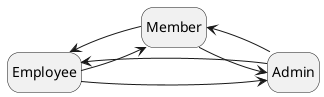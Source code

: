 @startuml transistions_between_states
left to right direction
hide empty description

state Employee
state Member
state Admin

Employee --> Member
Member --> Employee

Member --> Admin
Admin --> Member

Employee --> Admin
Admin --> Employee

@enduml